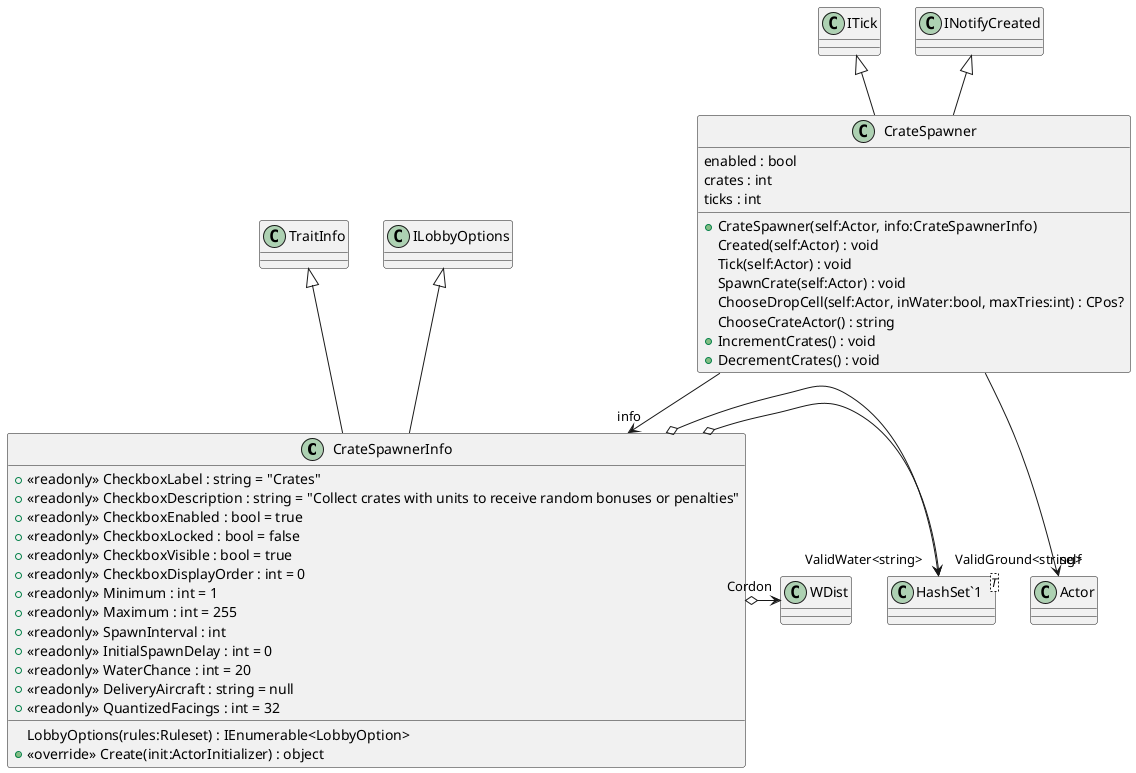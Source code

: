 @startuml
class CrateSpawnerInfo {
    + <<readonly>> CheckboxLabel : string = "Crates"
    + <<readonly>> CheckboxDescription : string = "Collect crates with units to receive random bonuses or penalties"
    + <<readonly>> CheckboxEnabled : bool = true
    + <<readonly>> CheckboxLocked : bool = false
    + <<readonly>> CheckboxVisible : bool = true
    + <<readonly>> CheckboxDisplayOrder : int = 0
    + <<readonly>> Minimum : int = 1
    + <<readonly>> Maximum : int = 255
    + <<readonly>> SpawnInterval : int
    + <<readonly>> InitialSpawnDelay : int = 0
    + <<readonly>> WaterChance : int = 20
    + <<readonly>> DeliveryAircraft : string = null
    + <<readonly>> QuantizedFacings : int = 32
    LobbyOptions(rules:Ruleset) : IEnumerable<LobbyOption>
    + <<override>> Create(init:ActorInitializer) : object
}
class CrateSpawner {
    enabled : bool
    crates : int
    ticks : int
    + CrateSpawner(self:Actor, info:CrateSpawnerInfo)
    Created(self:Actor) : void
    Tick(self:Actor) : void
    SpawnCrate(self:Actor) : void
    ChooseDropCell(self:Actor, inWater:bool, maxTries:int) : CPos?
    ChooseCrateActor() : string
    + IncrementCrates() : void
    + DecrementCrates() : void
}
class "HashSet`1"<T> {
}
TraitInfo <|-- CrateSpawnerInfo
ILobbyOptions <|-- CrateSpawnerInfo
CrateSpawnerInfo o-> "ValidGround<string>" "HashSet`1"
CrateSpawnerInfo o-> "ValidWater<string>" "HashSet`1"
CrateSpawnerInfo o-> "Cordon" WDist
ITick <|-- CrateSpawner
INotifyCreated <|-- CrateSpawner
CrateSpawner --> "self" Actor
CrateSpawner --> "info" CrateSpawnerInfo
@enduml
